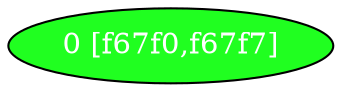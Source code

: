 diGraph libnss3{
	libnss3_0  [style=filled fillcolor="#20FF20" fontcolor="#ffffff" shape=oval label="0 [f67f0,f67f7]"]


}